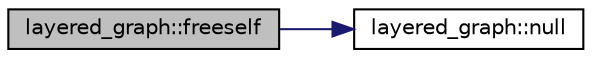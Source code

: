 digraph "layered_graph::freeself"
{
  edge [fontname="Helvetica",fontsize="10",labelfontname="Helvetica",labelfontsize="10"];
  node [fontname="Helvetica",fontsize="10",shape=record];
  rankdir="LR";
  Node441 [label="layered_graph::freeself",height=0.2,width=0.4,color="black", fillcolor="grey75", style="filled", fontcolor="black"];
  Node441 -> Node442 [color="midnightblue",fontsize="10",style="solid",fontname="Helvetica"];
  Node442 [label="layered_graph::null",height=0.2,width=0.4,color="black", fillcolor="white", style="filled",URL="$da/db1/classlayered__graph.html#a264acfdb2bbde82d82fc18f33adc9f35"];
}
